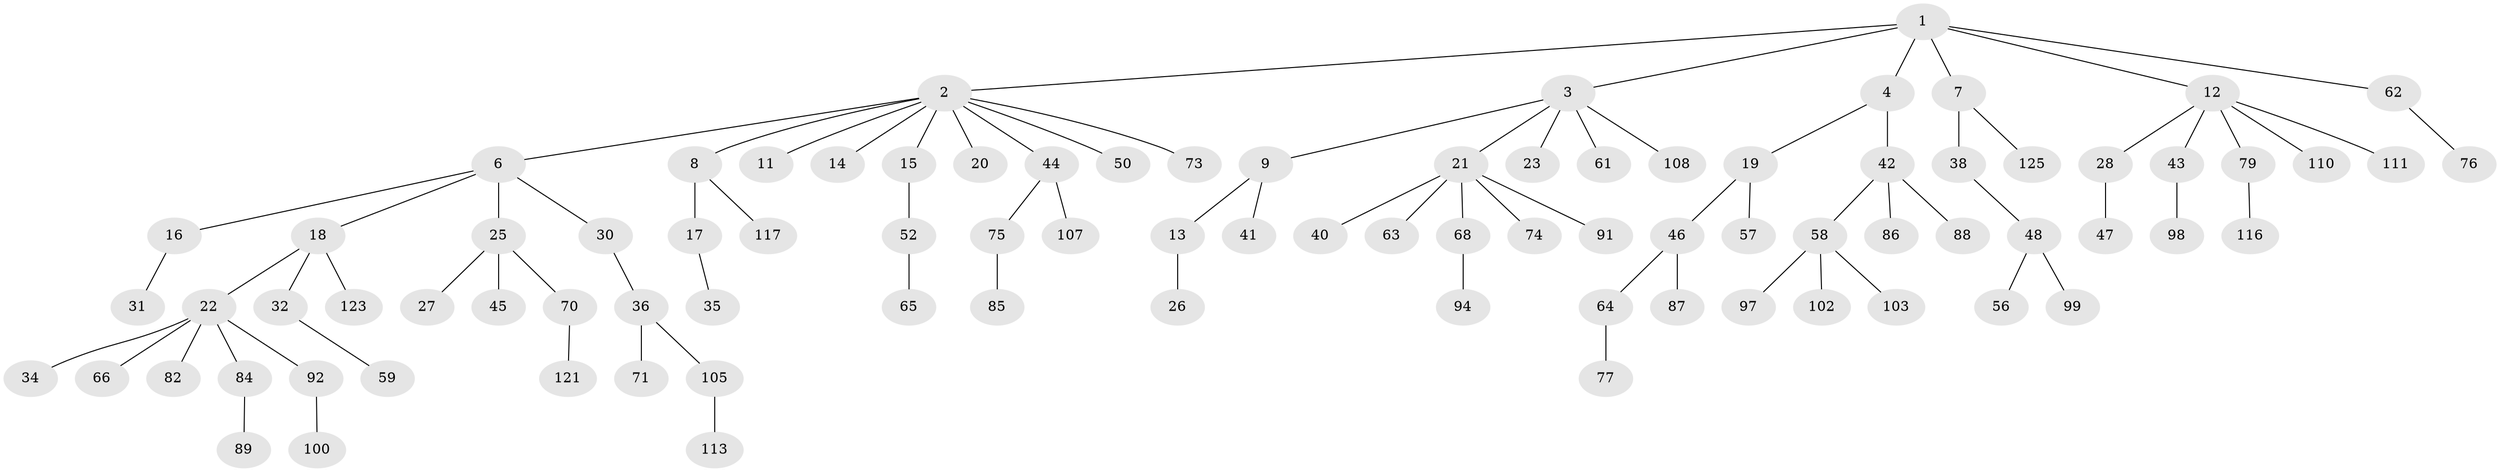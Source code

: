 // Generated by graph-tools (version 1.1) at 2025/24/03/03/25 07:24:06]
// undirected, 89 vertices, 88 edges
graph export_dot {
graph [start="1"]
  node [color=gray90,style=filled];
  1 [super="+51"];
  2 [super="+5"];
  3 [super="+10"];
  4 [super="+106"];
  6 [super="+96"];
  7;
  8;
  9;
  11;
  12 [super="+39"];
  13 [super="+81"];
  14;
  15 [super="+24"];
  16 [super="+109"];
  17;
  18 [super="+119"];
  19 [super="+29"];
  20;
  21 [super="+60"];
  22 [super="+37"];
  23;
  25 [super="+33"];
  26 [super="+53"];
  27;
  28 [super="+115"];
  30;
  31;
  32 [super="+54"];
  34;
  35;
  36 [super="+112"];
  38;
  40;
  41 [super="+80"];
  42 [super="+55"];
  43;
  44 [super="+67"];
  45;
  46 [super="+69"];
  47;
  48 [super="+49"];
  50;
  52 [super="+101"];
  56;
  57;
  58 [super="+72"];
  59 [super="+78"];
  61;
  62 [super="+114"];
  63;
  64 [super="+118"];
  65 [super="+83"];
  66;
  68 [super="+90"];
  70 [super="+120"];
  71 [super="+104"];
  73;
  74;
  75;
  76;
  77;
  79;
  82;
  84 [super="+95"];
  85;
  86;
  87;
  88;
  89 [super="+93"];
  91;
  92;
  94;
  97;
  98;
  99;
  100;
  102 [super="+124"];
  103;
  105;
  107;
  108;
  110;
  111;
  113 [super="+126"];
  116;
  117;
  121 [super="+122"];
  123;
  125;
  1 -- 2;
  1 -- 3;
  1 -- 4;
  1 -- 7;
  1 -- 12;
  1 -- 62;
  2 -- 6;
  2 -- 8;
  2 -- 11;
  2 -- 14;
  2 -- 15;
  2 -- 20;
  2 -- 44;
  2 -- 73;
  2 -- 50;
  3 -- 9;
  3 -- 23;
  3 -- 61;
  3 -- 108;
  3 -- 21;
  4 -- 19;
  4 -- 42;
  6 -- 16;
  6 -- 18;
  6 -- 25;
  6 -- 30;
  7 -- 38;
  7 -- 125;
  8 -- 17;
  8 -- 117;
  9 -- 13;
  9 -- 41;
  12 -- 28;
  12 -- 43;
  12 -- 79;
  12 -- 110;
  12 -- 111;
  13 -- 26;
  15 -- 52;
  16 -- 31;
  17 -- 35;
  18 -- 22;
  18 -- 32;
  18 -- 123;
  19 -- 46;
  19 -- 57;
  21 -- 40;
  21 -- 68;
  21 -- 74;
  21 -- 91;
  21 -- 63;
  22 -- 34;
  22 -- 92;
  22 -- 66;
  22 -- 84;
  22 -- 82;
  25 -- 27;
  25 -- 45;
  25 -- 70;
  28 -- 47;
  30 -- 36;
  32 -- 59;
  36 -- 71;
  36 -- 105;
  38 -- 48;
  42 -- 58;
  42 -- 88;
  42 -- 86;
  43 -- 98;
  44 -- 75;
  44 -- 107;
  46 -- 64;
  46 -- 87;
  48 -- 56;
  48 -- 99;
  52 -- 65;
  58 -- 102;
  58 -- 103;
  58 -- 97;
  62 -- 76;
  64 -- 77;
  68 -- 94;
  70 -- 121;
  75 -- 85;
  79 -- 116;
  84 -- 89;
  92 -- 100;
  105 -- 113;
}

